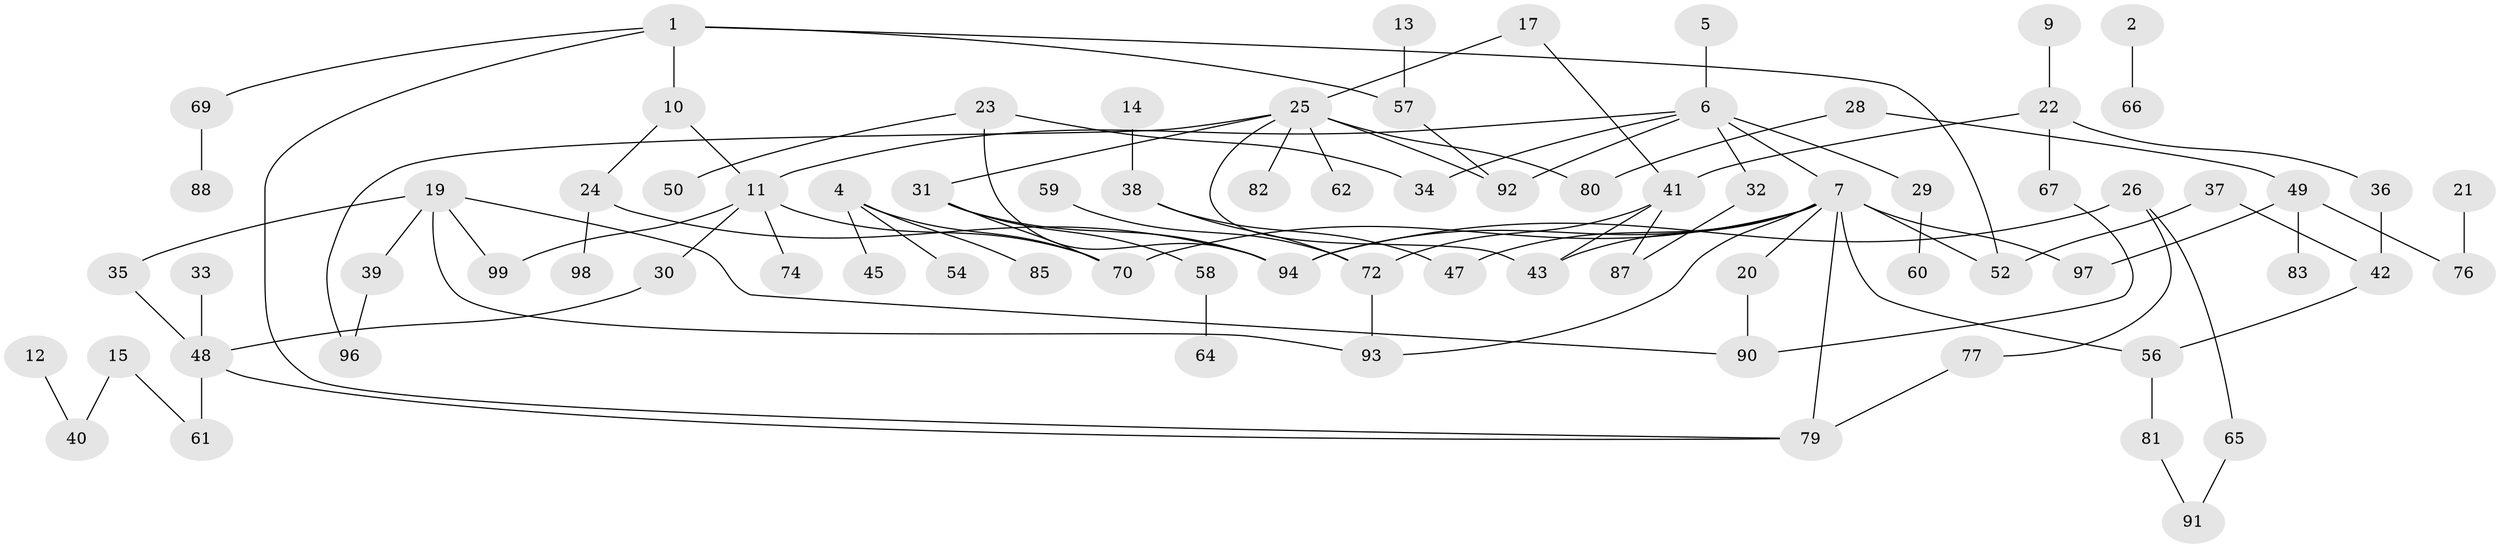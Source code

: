 // original degree distribution, {3: 0.19148936170212766, 2: 0.3191489361702128, 0: 0.1347517730496454, 1: 0.2198581560283688, 6: 0.014184397163120567, 5: 0.0425531914893617, 4: 0.07801418439716312}
// Generated by graph-tools (version 1.1) at 2025/48/03/04/25 22:48:00]
// undirected, 79 vertices, 101 edges
graph export_dot {
  node [color=gray90,style=filled];
  1;
  2;
  4;
  5;
  6;
  7;
  9;
  10;
  11;
  12;
  13;
  14;
  15;
  17;
  19;
  20;
  21;
  22;
  23;
  24;
  25;
  26;
  28;
  29;
  30;
  31;
  32;
  33;
  34;
  35;
  36;
  37;
  38;
  39;
  40;
  41;
  42;
  43;
  45;
  47;
  48;
  49;
  50;
  52;
  54;
  56;
  57;
  58;
  59;
  60;
  61;
  62;
  64;
  65;
  66;
  67;
  69;
  70;
  72;
  74;
  76;
  77;
  79;
  80;
  81;
  82;
  83;
  85;
  87;
  88;
  90;
  91;
  92;
  93;
  94;
  96;
  97;
  98;
  99;
  1 -- 10 [weight=1.0];
  1 -- 52 [weight=1.0];
  1 -- 57 [weight=1.0];
  1 -- 69 [weight=1.0];
  1 -- 79 [weight=1.0];
  2 -- 66 [weight=1.0];
  4 -- 45 [weight=1.0];
  4 -- 54 [weight=1.0];
  4 -- 70 [weight=1.0];
  4 -- 85 [weight=1.0];
  5 -- 6 [weight=1.0];
  6 -- 7 [weight=1.0];
  6 -- 11 [weight=1.0];
  6 -- 29 [weight=1.0];
  6 -- 32 [weight=1.0];
  6 -- 34 [weight=1.0];
  6 -- 92 [weight=1.0];
  7 -- 20 [weight=1.0];
  7 -- 43 [weight=1.0];
  7 -- 47 [weight=1.0];
  7 -- 52 [weight=1.0];
  7 -- 56 [weight=1.0];
  7 -- 70 [weight=1.0];
  7 -- 79 [weight=2.0];
  7 -- 93 [weight=1.0];
  7 -- 94 [weight=1.0];
  7 -- 97 [weight=1.0];
  9 -- 22 [weight=1.0];
  10 -- 11 [weight=1.0];
  10 -- 24 [weight=1.0];
  11 -- 30 [weight=1.0];
  11 -- 70 [weight=1.0];
  11 -- 74 [weight=1.0];
  11 -- 99 [weight=1.0];
  12 -- 40 [weight=1.0];
  13 -- 57 [weight=1.0];
  14 -- 38 [weight=1.0];
  15 -- 40 [weight=1.0];
  15 -- 61 [weight=1.0];
  17 -- 25 [weight=1.0];
  17 -- 41 [weight=1.0];
  19 -- 35 [weight=1.0];
  19 -- 39 [weight=1.0];
  19 -- 90 [weight=1.0];
  19 -- 93 [weight=1.0];
  19 -- 99 [weight=1.0];
  20 -- 90 [weight=1.0];
  21 -- 76 [weight=1.0];
  22 -- 36 [weight=1.0];
  22 -- 41 [weight=1.0];
  22 -- 67 [weight=1.0];
  23 -- 34 [weight=1.0];
  23 -- 50 [weight=1.0];
  23 -- 94 [weight=1.0];
  24 -- 94 [weight=1.0];
  24 -- 98 [weight=1.0];
  25 -- 31 [weight=1.0];
  25 -- 43 [weight=1.0];
  25 -- 62 [weight=1.0];
  25 -- 80 [weight=1.0];
  25 -- 82 [weight=1.0];
  25 -- 92 [weight=1.0];
  25 -- 96 [weight=1.0];
  26 -- 65 [weight=1.0];
  26 -- 77 [weight=1.0];
  26 -- 94 [weight=1.0];
  28 -- 49 [weight=1.0];
  28 -- 80 [weight=1.0];
  29 -- 60 [weight=1.0];
  30 -- 48 [weight=1.0];
  31 -- 58 [weight=1.0];
  31 -- 70 [weight=1.0];
  31 -- 94 [weight=1.0];
  32 -- 87 [weight=1.0];
  33 -- 48 [weight=1.0];
  35 -- 48 [weight=1.0];
  36 -- 42 [weight=1.0];
  37 -- 42 [weight=1.0];
  37 -- 52 [weight=1.0];
  38 -- 47 [weight=1.0];
  38 -- 72 [weight=1.0];
  39 -- 96 [weight=1.0];
  41 -- 43 [weight=1.0];
  41 -- 72 [weight=1.0];
  41 -- 87 [weight=1.0];
  42 -- 56 [weight=1.0];
  48 -- 61 [weight=1.0];
  48 -- 79 [weight=1.0];
  49 -- 76 [weight=1.0];
  49 -- 83 [weight=1.0];
  49 -- 97 [weight=1.0];
  56 -- 81 [weight=1.0];
  57 -- 92 [weight=1.0];
  58 -- 64 [weight=1.0];
  59 -- 72 [weight=1.0];
  65 -- 91 [weight=1.0];
  67 -- 90 [weight=1.0];
  69 -- 88 [weight=1.0];
  72 -- 93 [weight=1.0];
  77 -- 79 [weight=1.0];
  81 -- 91 [weight=1.0];
}
